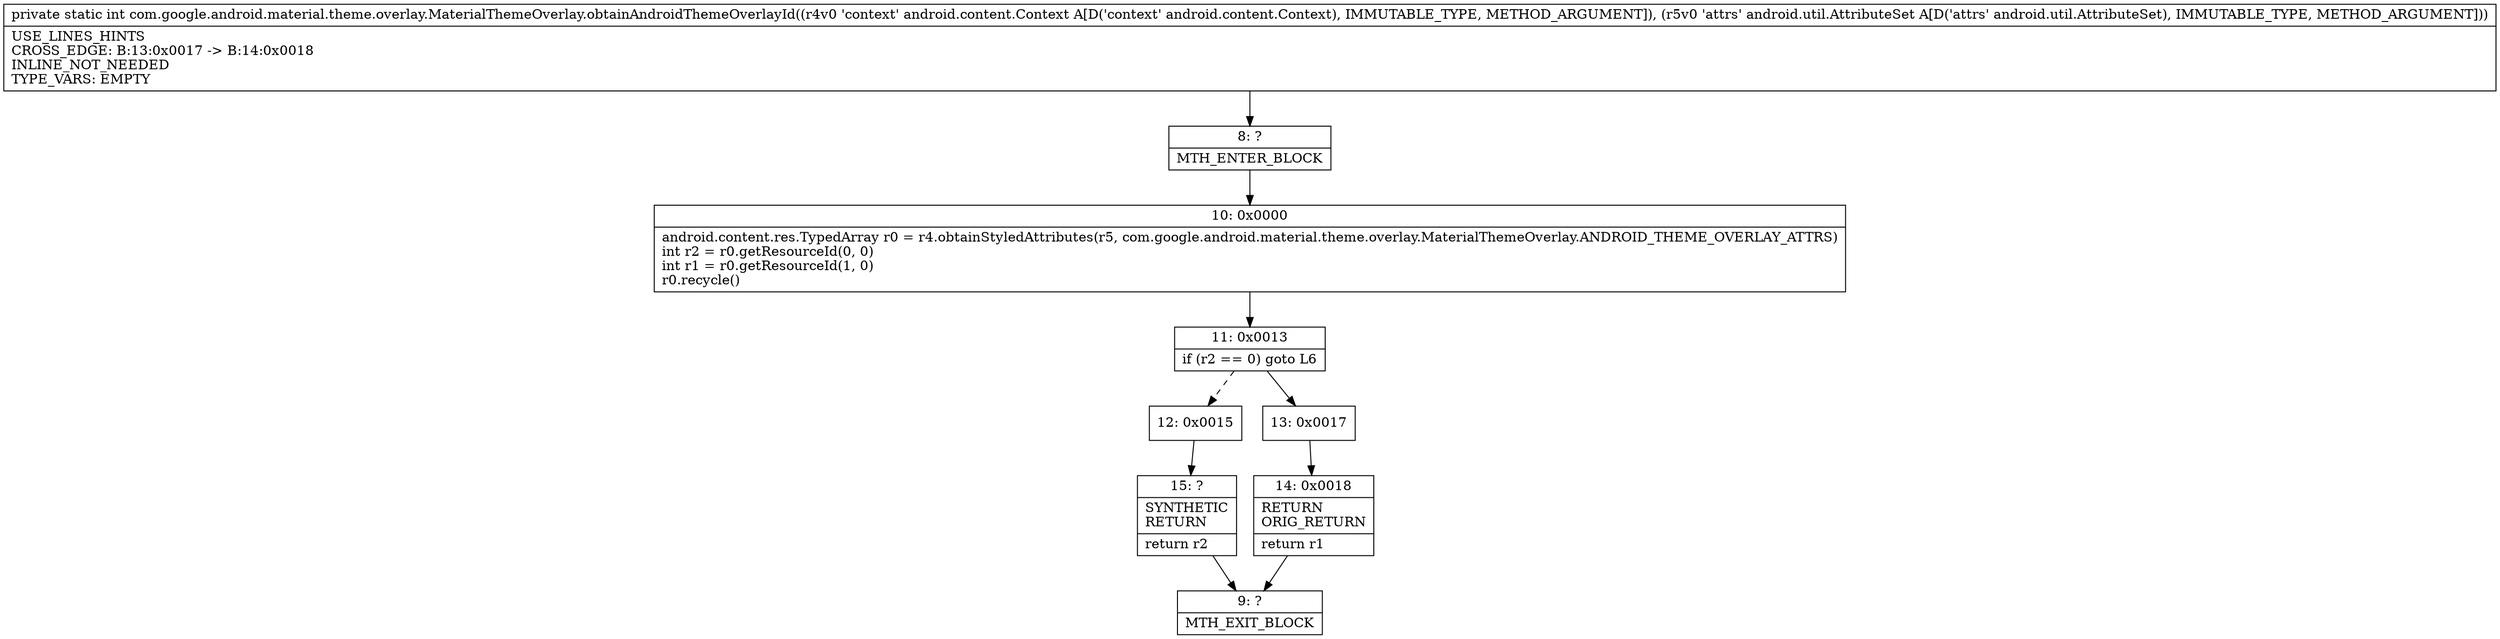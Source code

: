 digraph "CFG forcom.google.android.material.theme.overlay.MaterialThemeOverlay.obtainAndroidThemeOverlayId(Landroid\/content\/Context;Landroid\/util\/AttributeSet;)I" {
Node_8 [shape=record,label="{8\:\ ?|MTH_ENTER_BLOCK\l}"];
Node_10 [shape=record,label="{10\:\ 0x0000|android.content.res.TypedArray r0 = r4.obtainStyledAttributes(r5, com.google.android.material.theme.overlay.MaterialThemeOverlay.ANDROID_THEME_OVERLAY_ATTRS)\lint r2 = r0.getResourceId(0, 0)\lint r1 = r0.getResourceId(1, 0)\lr0.recycle()\l}"];
Node_11 [shape=record,label="{11\:\ 0x0013|if (r2 == 0) goto L6\l}"];
Node_12 [shape=record,label="{12\:\ 0x0015}"];
Node_15 [shape=record,label="{15\:\ ?|SYNTHETIC\lRETURN\l|return r2\l}"];
Node_9 [shape=record,label="{9\:\ ?|MTH_EXIT_BLOCK\l}"];
Node_13 [shape=record,label="{13\:\ 0x0017}"];
Node_14 [shape=record,label="{14\:\ 0x0018|RETURN\lORIG_RETURN\l|return r1\l}"];
MethodNode[shape=record,label="{private static int com.google.android.material.theme.overlay.MaterialThemeOverlay.obtainAndroidThemeOverlayId((r4v0 'context' android.content.Context A[D('context' android.content.Context), IMMUTABLE_TYPE, METHOD_ARGUMENT]), (r5v0 'attrs' android.util.AttributeSet A[D('attrs' android.util.AttributeSet), IMMUTABLE_TYPE, METHOD_ARGUMENT]))  | USE_LINES_HINTS\lCROSS_EDGE: B:13:0x0017 \-\> B:14:0x0018\lINLINE_NOT_NEEDED\lTYPE_VARS: EMPTY\l}"];
MethodNode -> Node_8;Node_8 -> Node_10;
Node_10 -> Node_11;
Node_11 -> Node_12[style=dashed];
Node_11 -> Node_13;
Node_12 -> Node_15;
Node_15 -> Node_9;
Node_13 -> Node_14;
Node_14 -> Node_9;
}


